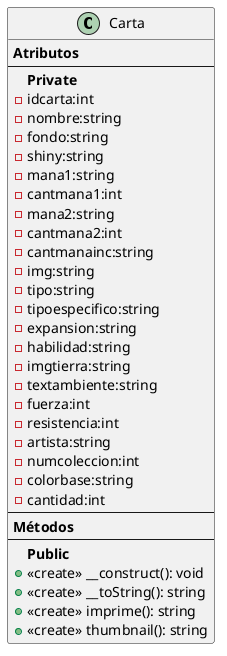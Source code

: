 @startuml
class Carta{
    **Atributos**
    ---
    **Private**
    - idcarta:int
    - nombre:string
    - fondo:string
    - shiny:string
    - mana1:string
    - cantmana1:int
    - mana2:string
    - cantmana2:int
    - cantmanainc:string
    - img:string
    - tipo:string
    - tipoespecifico:string
    - expansion:string
    - habilidad:string
    - imgtierra:string
    - textambiente:string
    - fuerza:int
    - resistencia:int
    - artista:string
    - numcoleccion:int
    - colorbase:string
    - cantidad:int
    ---
    **Métodos**
    ---
    **Public**
    + <<create>> __construct(): void
    + <<create>> __toString(): string
    + <<create>> imprime(): string
    + <<create>> thumbnail(): string 
}
@enduml